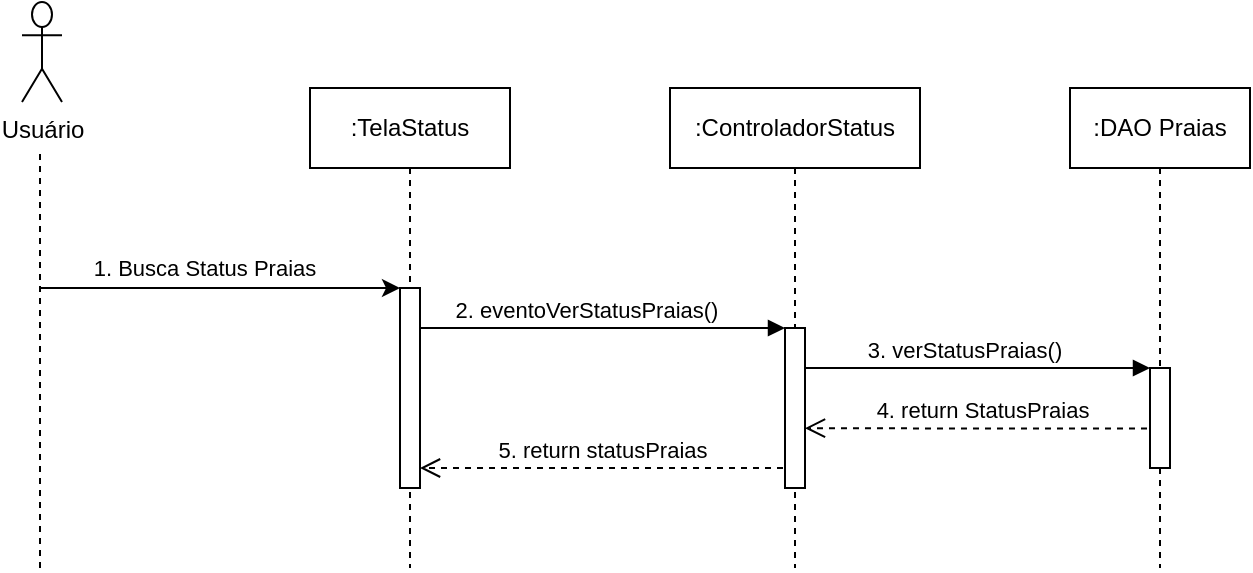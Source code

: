 <mxfile version="24.7.12">
  <diagram name="Page-1" id="2YBvvXClWsGukQMizWep">
    <mxGraphModel dx="1434" dy="738" grid="1" gridSize="10" guides="1" tooltips="1" connect="1" arrows="1" fold="1" page="1" pageScale="1" pageWidth="850" pageHeight="1100" math="0" shadow="0">
      <root>
        <mxCell id="0" />
        <mxCell id="1" parent="0" />
        <mxCell id="aM9ryv3xv72pqoxQDRHE-1" value=":TelaStatus" style="shape=umlLifeline;perimeter=lifelinePerimeter;whiteSpace=wrap;html=1;container=0;dropTarget=0;collapsible=0;recursiveResize=0;outlineConnect=0;portConstraint=eastwest;newEdgeStyle={&quot;edgeStyle&quot;:&quot;elbowEdgeStyle&quot;,&quot;elbow&quot;:&quot;vertical&quot;,&quot;curved&quot;:0,&quot;rounded&quot;:0};" parent="1" vertex="1">
          <mxGeometry x="235" y="160" width="100" height="240" as="geometry" />
        </mxCell>
        <mxCell id="aM9ryv3xv72pqoxQDRHE-2" value="" style="html=1;points=[];perimeter=orthogonalPerimeter;outlineConnect=0;targetShapes=umlLifeline;portConstraint=eastwest;newEdgeStyle={&quot;edgeStyle&quot;:&quot;elbowEdgeStyle&quot;,&quot;elbow&quot;:&quot;vertical&quot;,&quot;curved&quot;:0,&quot;rounded&quot;:0};" parent="aM9ryv3xv72pqoxQDRHE-1" vertex="1">
          <mxGeometry x="45" y="100" width="10" height="100" as="geometry" />
        </mxCell>
        <mxCell id="aM9ryv3xv72pqoxQDRHE-5" value=":ControladorStatus" style="shape=umlLifeline;perimeter=lifelinePerimeter;whiteSpace=wrap;html=1;container=0;dropTarget=0;collapsible=0;recursiveResize=0;outlineConnect=0;portConstraint=eastwest;newEdgeStyle={&quot;edgeStyle&quot;:&quot;elbowEdgeStyle&quot;,&quot;elbow&quot;:&quot;vertical&quot;,&quot;curved&quot;:0,&quot;rounded&quot;:0};" parent="1" vertex="1">
          <mxGeometry x="415" y="160" width="125" height="240" as="geometry" />
        </mxCell>
        <mxCell id="aM9ryv3xv72pqoxQDRHE-6" value="" style="html=1;points=[];perimeter=orthogonalPerimeter;outlineConnect=0;targetShapes=umlLifeline;portConstraint=eastwest;newEdgeStyle={&quot;edgeStyle&quot;:&quot;elbowEdgeStyle&quot;,&quot;elbow&quot;:&quot;vertical&quot;,&quot;curved&quot;:0,&quot;rounded&quot;:0};" parent="aM9ryv3xv72pqoxQDRHE-5" vertex="1">
          <mxGeometry x="57.5" y="120" width="10" height="80" as="geometry" />
        </mxCell>
        <mxCell id="aM9ryv3xv72pqoxQDRHE-7" value="2. eventoVerStatusPraias()" style="html=1;verticalAlign=bottom;endArrow=block;edgeStyle=elbowEdgeStyle;elbow=vertical;curved=0;rounded=0;" parent="1" edge="1">
          <mxGeometry x="-0.091" relative="1" as="geometry">
            <mxPoint x="290" y="280" as="sourcePoint" />
            <Array as="points">
              <mxPoint x="375" y="280" />
            </Array>
            <mxPoint x="472.5" y="280" as="targetPoint" />
            <mxPoint as="offset" />
          </mxGeometry>
        </mxCell>
        <mxCell id="aM9ryv3xv72pqoxQDRHE-8" value="4. return StatusPraias" style="html=1;verticalAlign=bottom;endArrow=open;dashed=1;endSize=8;edgeStyle=elbowEdgeStyle;elbow=horizontal;curved=0;rounded=0;entryX=0.998;entryY=0.76;entryDx=0;entryDy=0;entryPerimeter=0;" parent="1" edge="1">
          <mxGeometry x="0.001" relative="1" as="geometry">
            <mxPoint x="482.48" y="330.07" as="targetPoint" />
            <Array as="points" />
            <mxPoint x="659.5" y="330.27" as="sourcePoint" />
            <mxPoint as="offset" />
          </mxGeometry>
        </mxCell>
        <mxCell id="-sGcDiFku0pQmHuzd1tZ-9" value="" style="endArrow=none;dashed=1;html=1;rounded=0;" parent="1" edge="1">
          <mxGeometry width="50" height="50" relative="1" as="geometry">
            <mxPoint x="100" y="400" as="sourcePoint" />
            <mxPoint x="100" y="190" as="targetPoint" />
          </mxGeometry>
        </mxCell>
        <mxCell id="-sGcDiFku0pQmHuzd1tZ-10" value="Usuário" style="shape=umlActor;verticalLabelPosition=bottom;verticalAlign=top;html=1;outlineConnect=0;" parent="1" vertex="1">
          <mxGeometry x="91" y="117" width="20" height="50" as="geometry" />
        </mxCell>
        <mxCell id="-sGcDiFku0pQmHuzd1tZ-11" value="" style="endArrow=classic;html=1;rounded=0;" parent="1" target="aM9ryv3xv72pqoxQDRHE-2" edge="1">
          <mxGeometry width="50" height="50" relative="1" as="geometry">
            <mxPoint x="100" y="260" as="sourcePoint" />
            <mxPoint x="270" y="260" as="targetPoint" />
          </mxGeometry>
        </mxCell>
        <mxCell id="-sGcDiFku0pQmHuzd1tZ-12" value="1. Busca Status Praias" style="edgeLabel;html=1;align=center;verticalAlign=middle;resizable=0;points=[];" parent="-sGcDiFku0pQmHuzd1tZ-11" vertex="1" connectable="0">
          <mxGeometry x="-0.093" y="-1" relative="1" as="geometry">
            <mxPoint y="-11" as="offset" />
          </mxGeometry>
        </mxCell>
        <mxCell id="-sGcDiFku0pQmHuzd1tZ-16" value=":DAO Praias" style="shape=umlLifeline;perimeter=lifelinePerimeter;whiteSpace=wrap;html=1;container=0;dropTarget=0;collapsible=0;recursiveResize=0;outlineConnect=0;portConstraint=eastwest;newEdgeStyle={&quot;edgeStyle&quot;:&quot;elbowEdgeStyle&quot;,&quot;elbow&quot;:&quot;vertical&quot;,&quot;curved&quot;:0,&quot;rounded&quot;:0};" parent="1" vertex="1">
          <mxGeometry x="615" y="160" width="90" height="240" as="geometry" />
        </mxCell>
        <mxCell id="-sGcDiFku0pQmHuzd1tZ-17" value="" style="html=1;points=[];perimeter=orthogonalPerimeter;outlineConnect=0;targetShapes=umlLifeline;portConstraint=eastwest;newEdgeStyle={&quot;edgeStyle&quot;:&quot;elbowEdgeStyle&quot;,&quot;elbow&quot;:&quot;vertical&quot;,&quot;curved&quot;:0,&quot;rounded&quot;:0};" parent="-sGcDiFku0pQmHuzd1tZ-16" vertex="1">
          <mxGeometry x="40" y="140" width="10" height="50" as="geometry" />
        </mxCell>
        <mxCell id="-sGcDiFku0pQmHuzd1tZ-18" value="3. verStatusPraias()" style="html=1;verticalAlign=bottom;endArrow=block;edgeStyle=elbowEdgeStyle;elbow=vertical;curved=0;rounded=0;" parent="1" edge="1">
          <mxGeometry x="-0.089" relative="1" as="geometry">
            <mxPoint x="483" y="300" as="sourcePoint" />
            <Array as="points">
              <mxPoint x="568" y="300" />
            </Array>
            <mxPoint x="655" y="300" as="targetPoint" />
            <mxPoint as="offset" />
          </mxGeometry>
        </mxCell>
        <mxCell id="-sGcDiFku0pQmHuzd1tZ-20" value="5. return statusPraias" style="html=1;verticalAlign=bottom;endArrow=open;dashed=1;endSize=8;edgeStyle=elbowEdgeStyle;elbow=vertical;curved=0;rounded=0;" parent="1" edge="1">
          <mxGeometry relative="1" as="geometry">
            <mxPoint x="290" y="350" as="targetPoint" />
            <Array as="points">
              <mxPoint x="296.5" y="350" />
            </Array>
            <mxPoint x="471.5" y="350.0" as="sourcePoint" />
          </mxGeometry>
        </mxCell>
      </root>
    </mxGraphModel>
  </diagram>
</mxfile>

